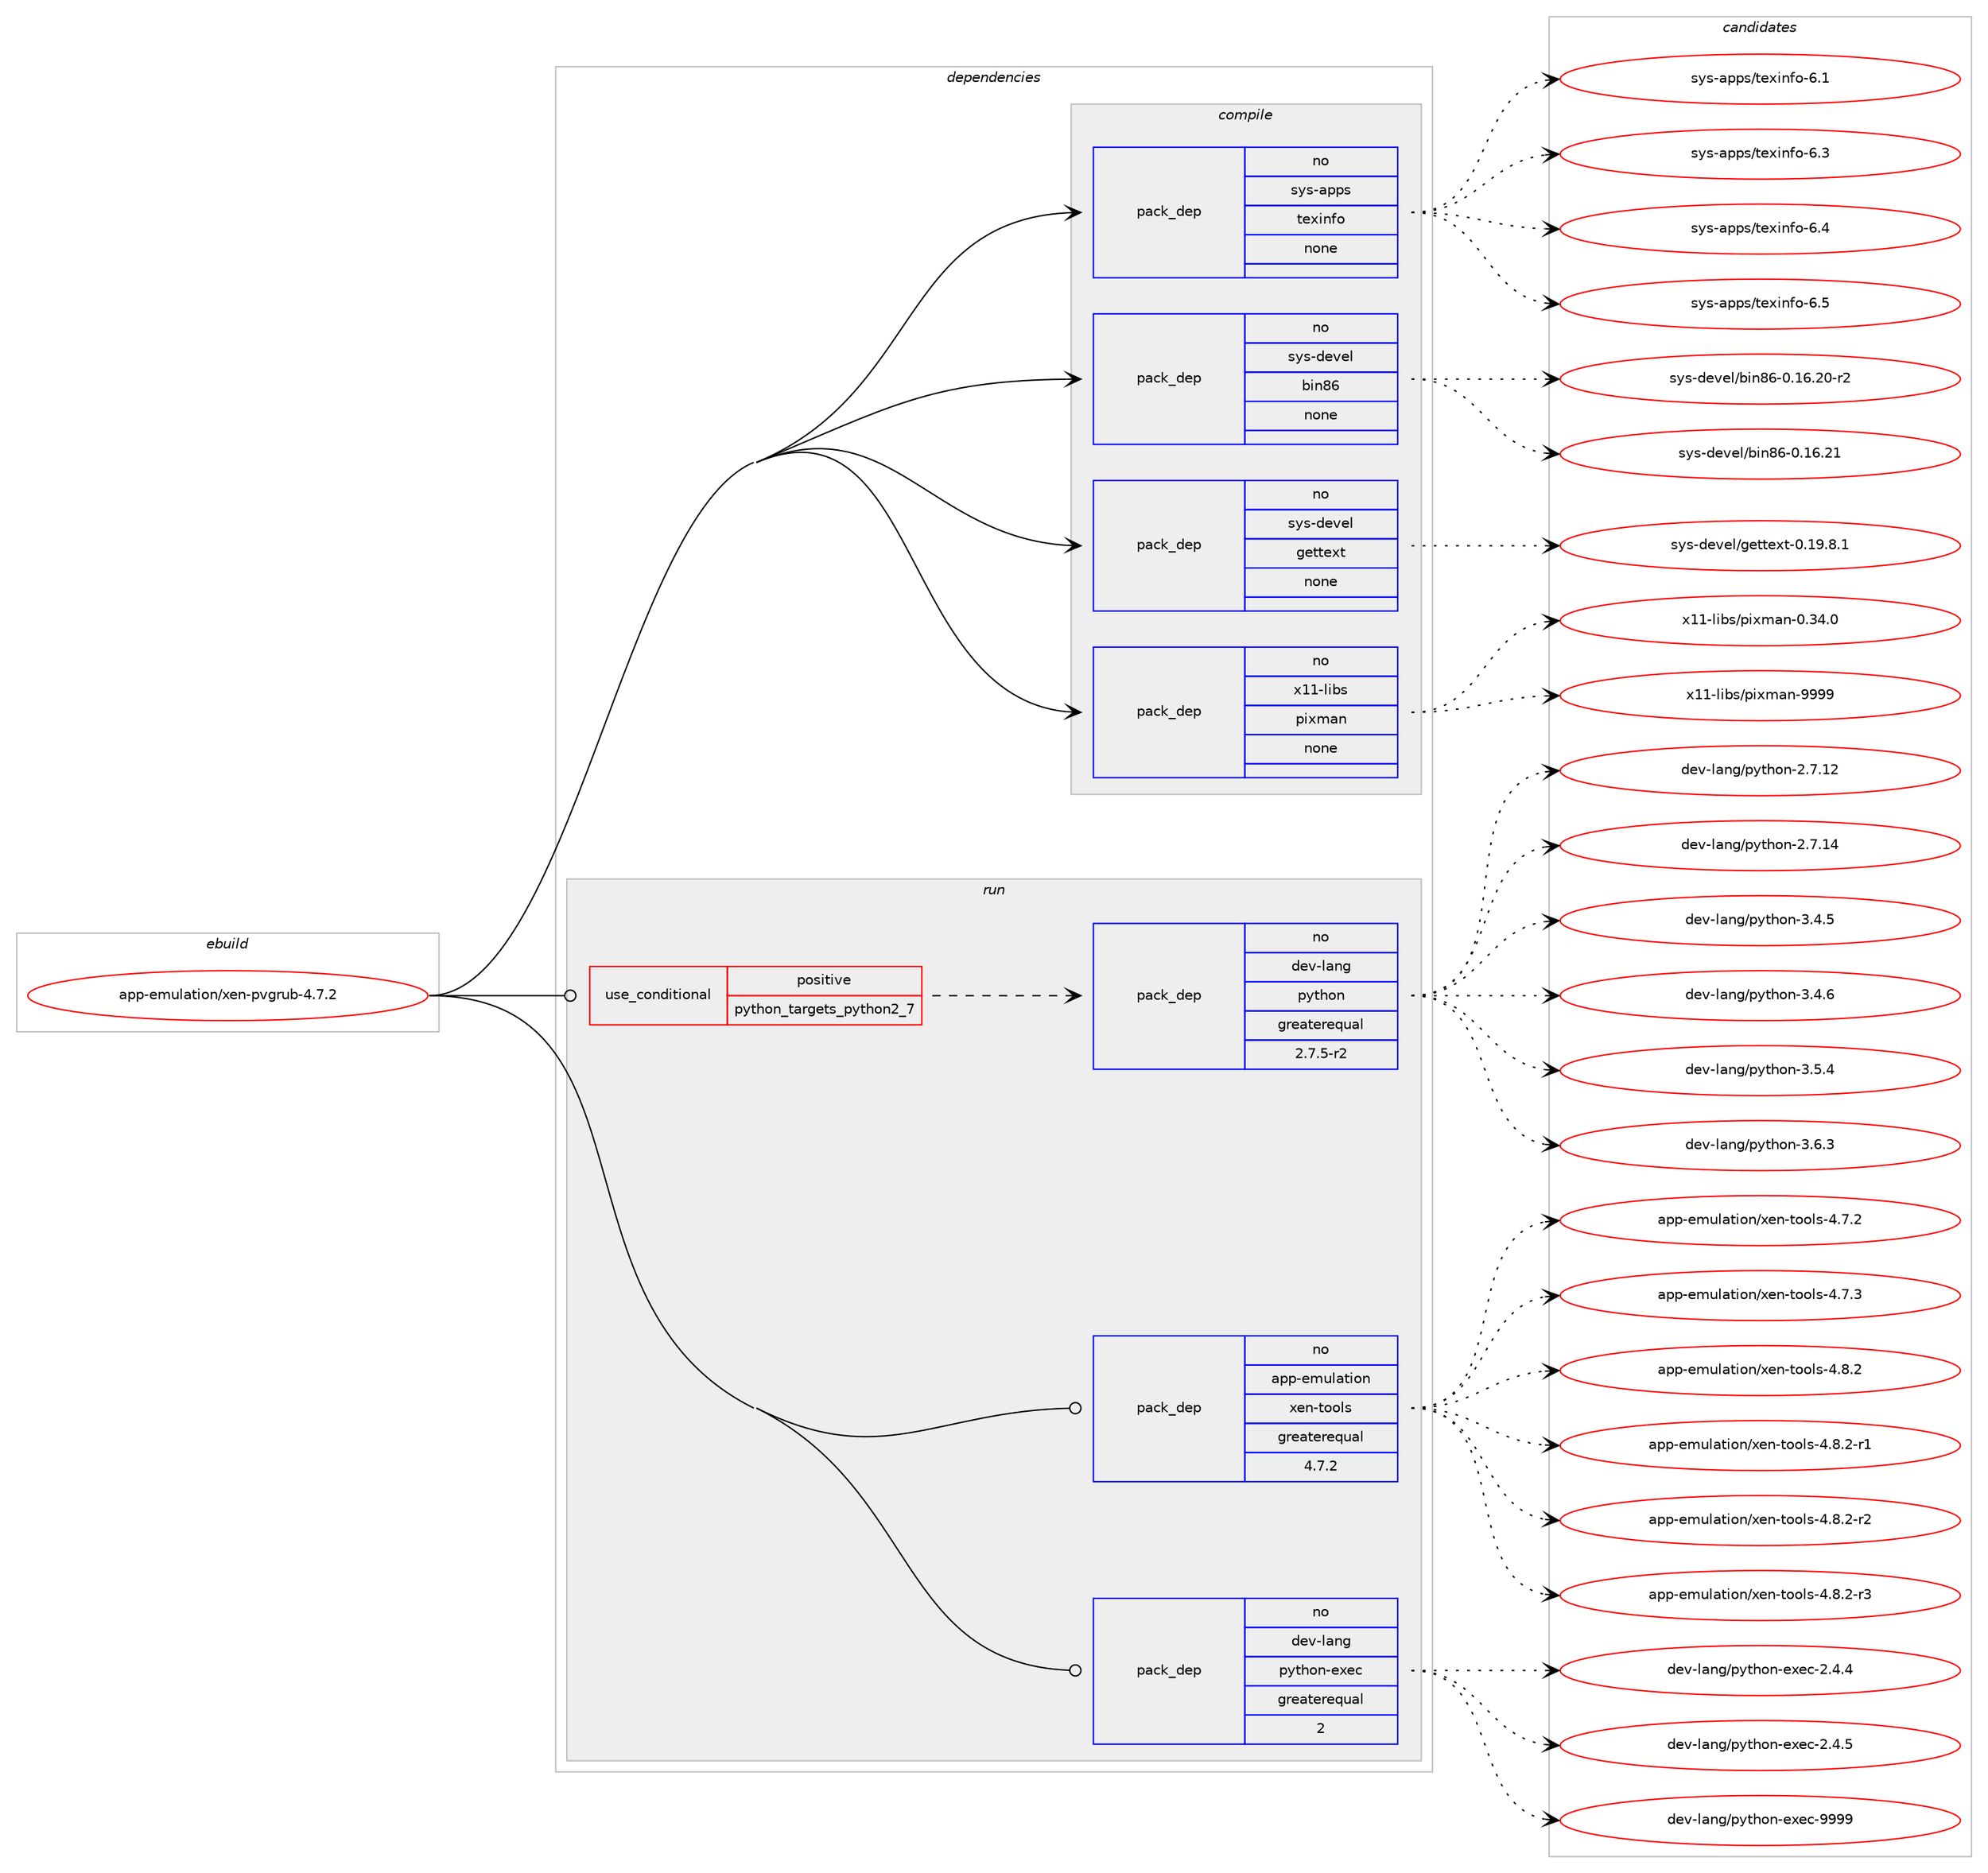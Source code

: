digraph prolog {

# *************
# Graph options
# *************

newrank=true;
concentrate=true;
compound=true;
graph [rankdir=LR,fontname=Helvetica,fontsize=10,ranksep=1.5];#, ranksep=2.5, nodesep=0.2];
edge  [arrowhead=vee];
node  [fontname=Helvetica,fontsize=10];

# **********
# The ebuild
# **********

subgraph cluster_leftcol {
color=gray;
rank=same;
label=<<i>ebuild</i>>;
id [label="app-emulation/xen-pvgrub-4.7.2", color=red, width=4, href="../app-emulation/xen-pvgrub-4.7.2.svg"];
}

# ****************
# The dependencies
# ****************

subgraph cluster_midcol {
color=gray;
label=<<i>dependencies</i>>;
subgraph cluster_compile {
fillcolor="#eeeeee";
style=filled;
label=<<i>compile</i>>;
subgraph pack28048 {
dependency39973 [label=<<TABLE BORDER="0" CELLBORDER="1" CELLSPACING="0" CELLPADDING="4" WIDTH="220"><TR><TD ROWSPAN="6" CELLPADDING="30">pack_dep</TD></TR><TR><TD WIDTH="110">no</TD></TR><TR><TD>sys-apps</TD></TR><TR><TD>texinfo</TD></TR><TR><TD>none</TD></TR><TR><TD></TD></TR></TABLE>>, shape=none, color=blue];
}
id:e -> dependency39973:w [weight=20,style="solid",arrowhead="vee"];
subgraph pack28049 {
dependency39974 [label=<<TABLE BORDER="0" CELLBORDER="1" CELLSPACING="0" CELLPADDING="4" WIDTH="220"><TR><TD ROWSPAN="6" CELLPADDING="30">pack_dep</TD></TR><TR><TD WIDTH="110">no</TD></TR><TR><TD>sys-devel</TD></TR><TR><TD>bin86</TD></TR><TR><TD>none</TD></TR><TR><TD></TD></TR></TABLE>>, shape=none, color=blue];
}
id:e -> dependency39974:w [weight=20,style="solid",arrowhead="vee"];
subgraph pack28050 {
dependency39975 [label=<<TABLE BORDER="0" CELLBORDER="1" CELLSPACING="0" CELLPADDING="4" WIDTH="220"><TR><TD ROWSPAN="6" CELLPADDING="30">pack_dep</TD></TR><TR><TD WIDTH="110">no</TD></TR><TR><TD>sys-devel</TD></TR><TR><TD>gettext</TD></TR><TR><TD>none</TD></TR><TR><TD></TD></TR></TABLE>>, shape=none, color=blue];
}
id:e -> dependency39975:w [weight=20,style="solid",arrowhead="vee"];
subgraph pack28051 {
dependency39976 [label=<<TABLE BORDER="0" CELLBORDER="1" CELLSPACING="0" CELLPADDING="4" WIDTH="220"><TR><TD ROWSPAN="6" CELLPADDING="30">pack_dep</TD></TR><TR><TD WIDTH="110">no</TD></TR><TR><TD>x11-libs</TD></TR><TR><TD>pixman</TD></TR><TR><TD>none</TD></TR><TR><TD></TD></TR></TABLE>>, shape=none, color=blue];
}
id:e -> dependency39976:w [weight=20,style="solid",arrowhead="vee"];
}
subgraph cluster_compileandrun {
fillcolor="#eeeeee";
style=filled;
label=<<i>compile and run</i>>;
}
subgraph cluster_run {
fillcolor="#eeeeee";
style=filled;
label=<<i>run</i>>;
subgraph cond11305 {
dependency39977 [label=<<TABLE BORDER="0" CELLBORDER="1" CELLSPACING="0" CELLPADDING="4"><TR><TD ROWSPAN="3" CELLPADDING="10">use_conditional</TD></TR><TR><TD>positive</TD></TR><TR><TD>python_targets_python2_7</TD></TR></TABLE>>, shape=none, color=red];
subgraph pack28052 {
dependency39978 [label=<<TABLE BORDER="0" CELLBORDER="1" CELLSPACING="0" CELLPADDING="4" WIDTH="220"><TR><TD ROWSPAN="6" CELLPADDING="30">pack_dep</TD></TR><TR><TD WIDTH="110">no</TD></TR><TR><TD>dev-lang</TD></TR><TR><TD>python</TD></TR><TR><TD>greaterequal</TD></TR><TR><TD>2.7.5-r2</TD></TR></TABLE>>, shape=none, color=blue];
}
dependency39977:e -> dependency39978:w [weight=20,style="dashed",arrowhead="vee"];
}
id:e -> dependency39977:w [weight=20,style="solid",arrowhead="odot"];
subgraph pack28053 {
dependency39979 [label=<<TABLE BORDER="0" CELLBORDER="1" CELLSPACING="0" CELLPADDING="4" WIDTH="220"><TR><TD ROWSPAN="6" CELLPADDING="30">pack_dep</TD></TR><TR><TD WIDTH="110">no</TD></TR><TR><TD>app-emulation</TD></TR><TR><TD>xen-tools</TD></TR><TR><TD>greaterequal</TD></TR><TR><TD>4.7.2</TD></TR></TABLE>>, shape=none, color=blue];
}
id:e -> dependency39979:w [weight=20,style="solid",arrowhead="odot"];
subgraph pack28054 {
dependency39980 [label=<<TABLE BORDER="0" CELLBORDER="1" CELLSPACING="0" CELLPADDING="4" WIDTH="220"><TR><TD ROWSPAN="6" CELLPADDING="30">pack_dep</TD></TR><TR><TD WIDTH="110">no</TD></TR><TR><TD>dev-lang</TD></TR><TR><TD>python-exec</TD></TR><TR><TD>greaterequal</TD></TR><TR><TD>2</TD></TR></TABLE>>, shape=none, color=blue];
}
id:e -> dependency39980:w [weight=20,style="solid",arrowhead="odot"];
}
}

# **************
# The candidates
# **************

subgraph cluster_choices {
rank=same;
color=gray;
label=<<i>candidates</i>>;

subgraph choice28048 {
color=black;
nodesep=1;
choice11512111545971121121154711610112010511010211145544649 [label="sys-apps/texinfo-6.1", color=red, width=4,href="../sys-apps/texinfo-6.1.svg"];
choice11512111545971121121154711610112010511010211145544651 [label="sys-apps/texinfo-6.3", color=red, width=4,href="../sys-apps/texinfo-6.3.svg"];
choice11512111545971121121154711610112010511010211145544652 [label="sys-apps/texinfo-6.4", color=red, width=4,href="../sys-apps/texinfo-6.4.svg"];
choice11512111545971121121154711610112010511010211145544653 [label="sys-apps/texinfo-6.5", color=red, width=4,href="../sys-apps/texinfo-6.5.svg"];
dependency39973:e -> choice11512111545971121121154711610112010511010211145544649:w [style=dotted,weight="100"];
dependency39973:e -> choice11512111545971121121154711610112010511010211145544651:w [style=dotted,weight="100"];
dependency39973:e -> choice11512111545971121121154711610112010511010211145544652:w [style=dotted,weight="100"];
dependency39973:e -> choice11512111545971121121154711610112010511010211145544653:w [style=dotted,weight="100"];
}
subgraph choice28049 {
color=black;
nodesep=1;
choice115121115451001011181011084798105110565445484649544650484511450 [label="sys-devel/bin86-0.16.20-r2", color=red, width=4,href="../sys-devel/bin86-0.16.20-r2.svg"];
choice11512111545100101118101108479810511056544548464954465049 [label="sys-devel/bin86-0.16.21", color=red, width=4,href="../sys-devel/bin86-0.16.21.svg"];
dependency39974:e -> choice115121115451001011181011084798105110565445484649544650484511450:w [style=dotted,weight="100"];
dependency39974:e -> choice11512111545100101118101108479810511056544548464954465049:w [style=dotted,weight="100"];
}
subgraph choice28050 {
color=black;
nodesep=1;
choice1151211154510010111810110847103101116116101120116454846495746564649 [label="sys-devel/gettext-0.19.8.1", color=red, width=4,href="../sys-devel/gettext-0.19.8.1.svg"];
dependency39975:e -> choice1151211154510010111810110847103101116116101120116454846495746564649:w [style=dotted,weight="100"];
}
subgraph choice28051 {
color=black;
nodesep=1;
choice12049494510810598115471121051201099711045484651524648 [label="x11-libs/pixman-0.34.0", color=red, width=4,href="../x11-libs/pixman-0.34.0.svg"];
choice1204949451081059811547112105120109971104557575757 [label="x11-libs/pixman-9999", color=red, width=4,href="../x11-libs/pixman-9999.svg"];
dependency39976:e -> choice12049494510810598115471121051201099711045484651524648:w [style=dotted,weight="100"];
dependency39976:e -> choice1204949451081059811547112105120109971104557575757:w [style=dotted,weight="100"];
}
subgraph choice28052 {
color=black;
nodesep=1;
choice10010111845108971101034711212111610411111045504655464950 [label="dev-lang/python-2.7.12", color=red, width=4,href="../dev-lang/python-2.7.12.svg"];
choice10010111845108971101034711212111610411111045504655464952 [label="dev-lang/python-2.7.14", color=red, width=4,href="../dev-lang/python-2.7.14.svg"];
choice100101118451089711010347112121116104111110455146524653 [label="dev-lang/python-3.4.5", color=red, width=4,href="../dev-lang/python-3.4.5.svg"];
choice100101118451089711010347112121116104111110455146524654 [label="dev-lang/python-3.4.6", color=red, width=4,href="../dev-lang/python-3.4.6.svg"];
choice100101118451089711010347112121116104111110455146534652 [label="dev-lang/python-3.5.4", color=red, width=4,href="../dev-lang/python-3.5.4.svg"];
choice100101118451089711010347112121116104111110455146544651 [label="dev-lang/python-3.6.3", color=red, width=4,href="../dev-lang/python-3.6.3.svg"];
dependency39978:e -> choice10010111845108971101034711212111610411111045504655464950:w [style=dotted,weight="100"];
dependency39978:e -> choice10010111845108971101034711212111610411111045504655464952:w [style=dotted,weight="100"];
dependency39978:e -> choice100101118451089711010347112121116104111110455146524653:w [style=dotted,weight="100"];
dependency39978:e -> choice100101118451089711010347112121116104111110455146524654:w [style=dotted,weight="100"];
dependency39978:e -> choice100101118451089711010347112121116104111110455146534652:w [style=dotted,weight="100"];
dependency39978:e -> choice100101118451089711010347112121116104111110455146544651:w [style=dotted,weight="100"];
}
subgraph choice28053 {
color=black;
nodesep=1;
choice9711211245101109117108971161051111104712010111045116111111108115455246554650 [label="app-emulation/xen-tools-4.7.2", color=red, width=4,href="../app-emulation/xen-tools-4.7.2.svg"];
choice9711211245101109117108971161051111104712010111045116111111108115455246554651 [label="app-emulation/xen-tools-4.7.3", color=red, width=4,href="../app-emulation/xen-tools-4.7.3.svg"];
choice9711211245101109117108971161051111104712010111045116111111108115455246564650 [label="app-emulation/xen-tools-4.8.2", color=red, width=4,href="../app-emulation/xen-tools-4.8.2.svg"];
choice97112112451011091171089711610511111047120101110451161111111081154552465646504511449 [label="app-emulation/xen-tools-4.8.2-r1", color=red, width=4,href="../app-emulation/xen-tools-4.8.2-r1.svg"];
choice97112112451011091171089711610511111047120101110451161111111081154552465646504511450 [label="app-emulation/xen-tools-4.8.2-r2", color=red, width=4,href="../app-emulation/xen-tools-4.8.2-r2.svg"];
choice97112112451011091171089711610511111047120101110451161111111081154552465646504511451 [label="app-emulation/xen-tools-4.8.2-r3", color=red, width=4,href="../app-emulation/xen-tools-4.8.2-r3.svg"];
dependency39979:e -> choice9711211245101109117108971161051111104712010111045116111111108115455246554650:w [style=dotted,weight="100"];
dependency39979:e -> choice9711211245101109117108971161051111104712010111045116111111108115455246554651:w [style=dotted,weight="100"];
dependency39979:e -> choice9711211245101109117108971161051111104712010111045116111111108115455246564650:w [style=dotted,weight="100"];
dependency39979:e -> choice97112112451011091171089711610511111047120101110451161111111081154552465646504511449:w [style=dotted,weight="100"];
dependency39979:e -> choice97112112451011091171089711610511111047120101110451161111111081154552465646504511450:w [style=dotted,weight="100"];
dependency39979:e -> choice97112112451011091171089711610511111047120101110451161111111081154552465646504511451:w [style=dotted,weight="100"];
}
subgraph choice28054 {
color=black;
nodesep=1;
choice1001011184510897110103471121211161041111104510112010199455046524652 [label="dev-lang/python-exec-2.4.4", color=red, width=4,href="../dev-lang/python-exec-2.4.4.svg"];
choice1001011184510897110103471121211161041111104510112010199455046524653 [label="dev-lang/python-exec-2.4.5", color=red, width=4,href="../dev-lang/python-exec-2.4.5.svg"];
choice10010111845108971101034711212111610411111045101120101994557575757 [label="dev-lang/python-exec-9999", color=red, width=4,href="../dev-lang/python-exec-9999.svg"];
dependency39980:e -> choice1001011184510897110103471121211161041111104510112010199455046524652:w [style=dotted,weight="100"];
dependency39980:e -> choice1001011184510897110103471121211161041111104510112010199455046524653:w [style=dotted,weight="100"];
dependency39980:e -> choice10010111845108971101034711212111610411111045101120101994557575757:w [style=dotted,weight="100"];
}
}

}
